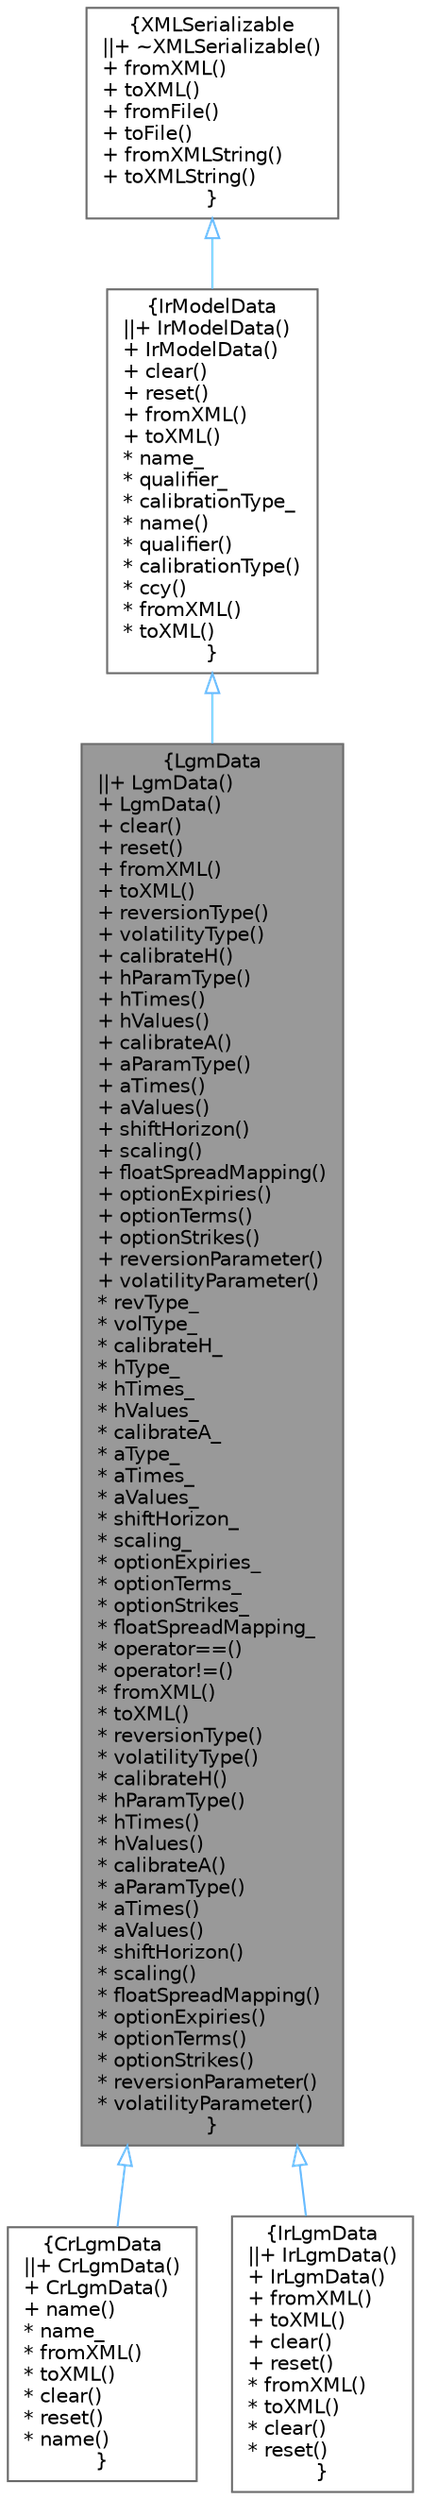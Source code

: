 digraph "LgmData"
{
 // INTERACTIVE_SVG=YES
 // LATEX_PDF_SIZE
  bgcolor="transparent";
  edge [fontname=Helvetica,fontsize=10,labelfontname=Helvetica,labelfontsize=10];
  node [fontname=Helvetica,fontsize=10,shape=box,height=0.2,width=0.4];
  Node1 [label="{LgmData\n||+ LgmData()\l+ LgmData()\l+ clear()\l+ reset()\l+ fromXML()\l+ toXML()\l+ reversionType()\l+ volatilityType()\l+ calibrateH()\l+ hParamType()\l+ hTimes()\l+ hValues()\l+ calibrateA()\l+ aParamType()\l+ aTimes()\l+ aValues()\l+ shiftHorizon()\l+ scaling()\l+ floatSpreadMapping()\l+ optionExpiries()\l+ optionTerms()\l+ optionStrikes()\l+ reversionParameter()\l+ volatilityParameter()\l* revType_\l* volType_\l* calibrateH_\l* hType_\l* hTimes_\l* hValues_\l* calibrateA_\l* aType_\l* aTimes_\l* aValues_\l* shiftHorizon_\l* scaling_\l* optionExpiries_\l* optionTerms_\l* optionStrikes_\l* floatSpreadMapping_\l* operator==()\l* operator!=()\l* fromXML()\l* toXML()\l* reversionType()\l* volatilityType()\l* calibrateH()\l* hParamType()\l* hTimes()\l* hValues()\l* calibrateA()\l* aParamType()\l* aTimes()\l* aValues()\l* shiftHorizon()\l* scaling()\l* floatSpreadMapping()\l* optionExpiries()\l* optionTerms()\l* optionStrikes()\l* reversionParameter()\l* volatilityParameter()\l}",height=0.2,width=0.4,color="gray40", fillcolor="grey60", style="filled", fontcolor="black",tooltip="Linear Gauss Markov Model Parameters."];
  Node2 -> Node1 [dir="back",color="steelblue1",style="solid",arrowtail="onormal"];
  Node2 [label="{IrModelData\n||+ IrModelData()\l+ IrModelData()\l+ clear()\l+ reset()\l+ fromXML()\l+ toXML()\l* name_\l* qualifier_\l* calibrationType_\l* name()\l* qualifier()\l* calibrationType()\l* ccy()\l* fromXML()\l* toXML()\l}",height=0.2,width=0.4,color="gray40", fillcolor="white", style="filled",URL="$classore_1_1data_1_1_ir_model_data.html",tooltip="Linear Gauss Markov Model Parameters."];
  Node3 -> Node2 [dir="back",color="steelblue1",style="solid",arrowtail="onormal"];
  Node3 [label="{XMLSerializable\n||+ ~XMLSerializable()\l+ fromXML()\l+ toXML()\l+ fromFile()\l+ toFile()\l+ fromXMLString()\l+ toXMLString()\l}",height=0.2,width=0.4,color="gray40", fillcolor="white", style="filled",URL="$classore_1_1data_1_1_x_m_l_serializable.html",tooltip="Base class for all serializable classes."];
  Node1 -> Node4 [dir="back",color="steelblue1",style="solid",arrowtail="onormal"];
  Node4 [label="{CrLgmData\n||+ CrLgmData()\l+ CrLgmData()\l+ name()\l* name_\l* fromXML()\l* toXML()\l* clear()\l* reset()\l* name()\l}",height=0.2,width=0.4,color="gray40", fillcolor="white", style="filled",URL="$classore_1_1data_1_1_cr_lgm_data.html",tooltip="CR LGM Model Parameters."];
  Node1 -> Node5 [dir="back",color="steelblue1",style="solid",arrowtail="onormal"];
  Node5 [label="{IrLgmData\n||+ IrLgmData()\l+ IrLgmData()\l+ fromXML()\l+ toXML()\l+ clear()\l+ reset()\l* fromXML()\l* toXML()\l* clear()\l* reset()\l}",height=0.2,width=0.4,color="gray40", fillcolor="white", style="filled",URL="$classore_1_1data_1_1_ir_lgm_data.html",tooltip="INF Model Parameters."];
}
